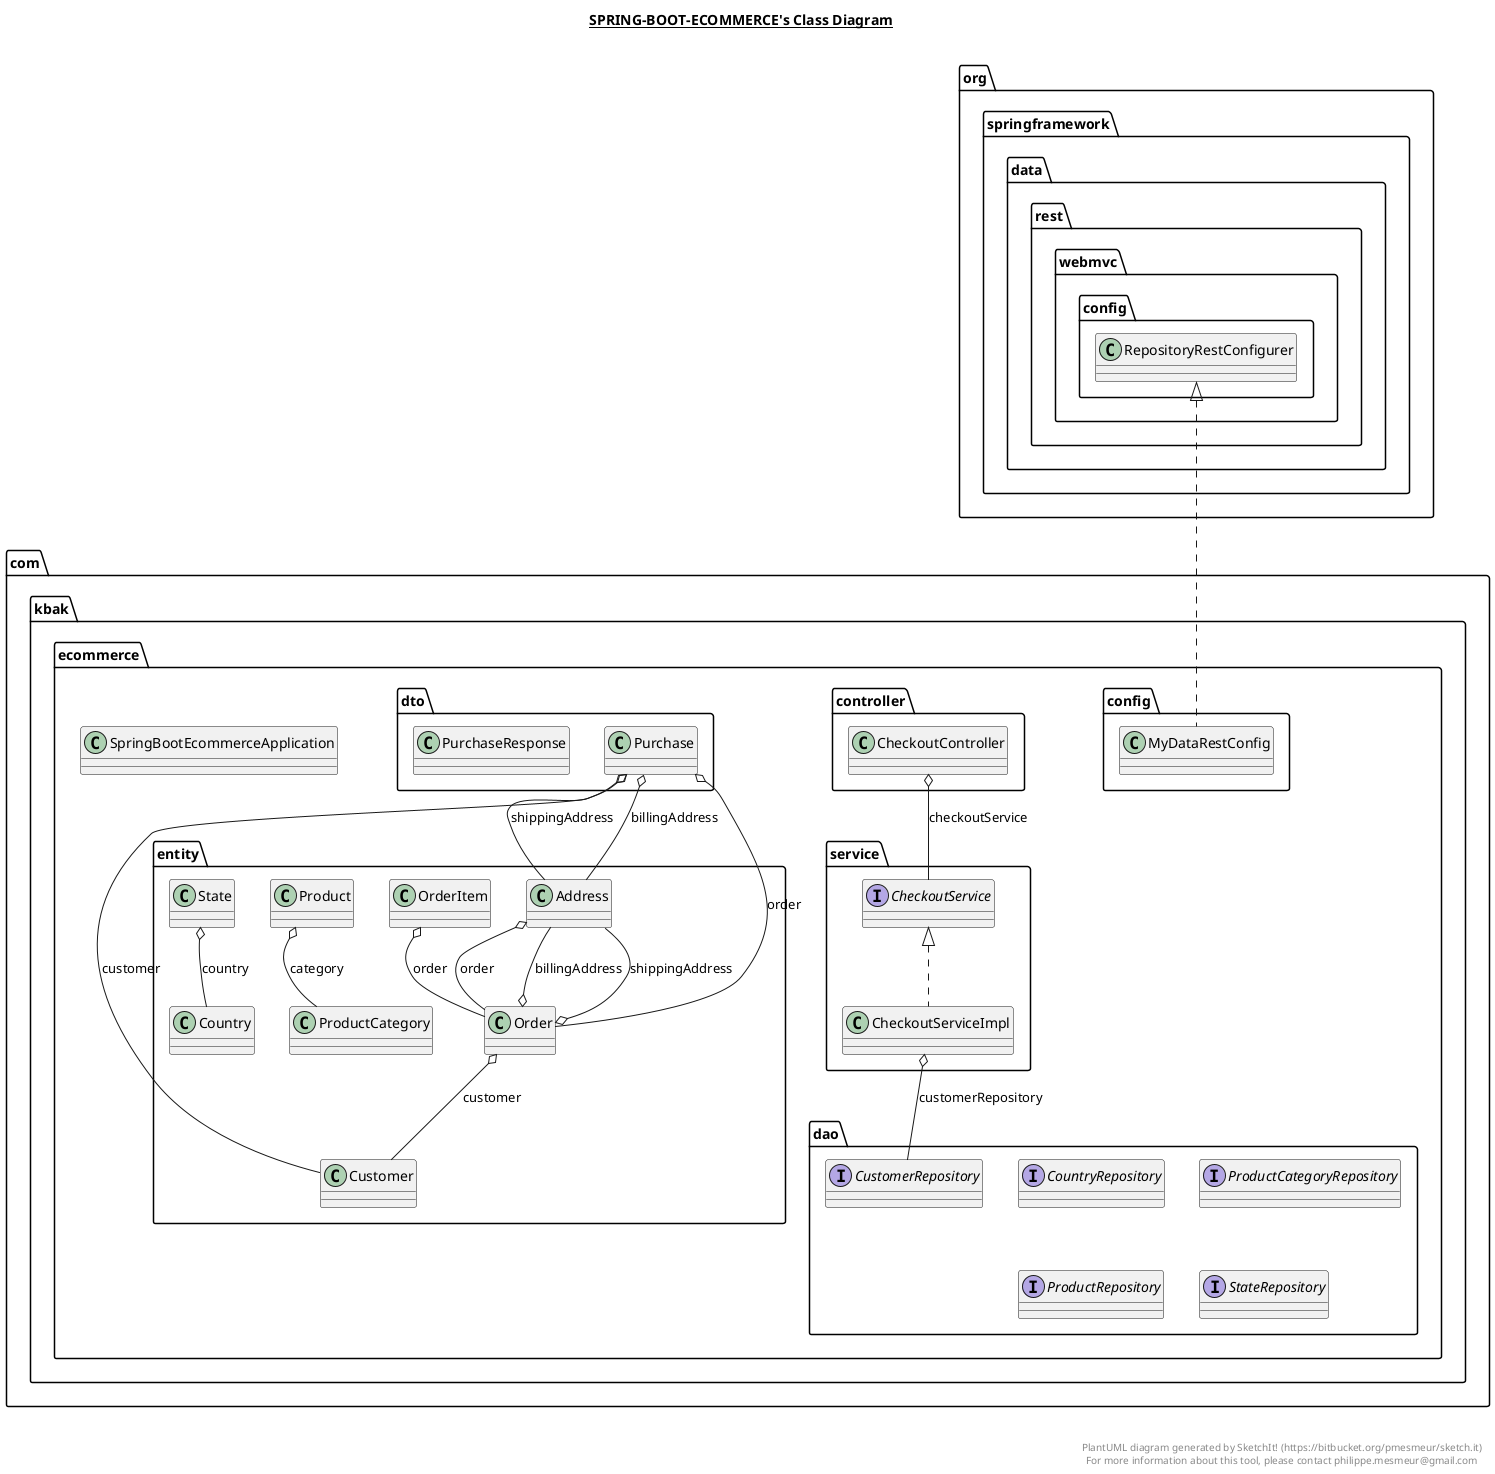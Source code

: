 @startuml

title __SPRING-BOOT-ECOMMERCE's Class Diagram__\n

  namespace com.kbak.ecommerce {
    class com.kbak.ecommerce.SpringBootEcommerceApplication {
    }
  }
  

  namespace com.kbak.ecommerce {
    namespace config {
      class com.kbak.ecommerce.config.MyDataRestConfig {
      }
    }
  }
  

  namespace com.kbak.ecommerce {
    namespace controller {
      class com.kbak.ecommerce.controller.CheckoutController {
      }
    }
  }
  

  namespace com.kbak.ecommerce {
    namespace dao {
      interface com.kbak.ecommerce.dao.CountryRepository {
      }
    }
  }
  

  namespace com.kbak.ecommerce {
    namespace dao {
      interface com.kbak.ecommerce.dao.CustomerRepository {
      }
    }
  }
  

  namespace com.kbak.ecommerce {
    namespace dao {
      interface com.kbak.ecommerce.dao.ProductCategoryRepository {
      }
    }
  }
  

  namespace com.kbak.ecommerce {
    namespace dao {
      interface com.kbak.ecommerce.dao.ProductRepository {
      }
    }
  }
  

  namespace com.kbak.ecommerce {
    namespace dao {
      interface com.kbak.ecommerce.dao.StateRepository {
      }
    }
  }
  

  namespace com.kbak.ecommerce {
    namespace dto {
      class com.kbak.ecommerce.dto.Purchase {
      }
    }
  }
  

  namespace com.kbak.ecommerce {
    namespace dto {
      class com.kbak.ecommerce.dto.PurchaseResponse {
      }
    }
  }
  

  namespace com.kbak.ecommerce {
    namespace entity {
      class com.kbak.ecommerce.entity.Address {
      }
    }
  }
  

  namespace com.kbak.ecommerce {
    namespace entity {
      class com.kbak.ecommerce.entity.Country {
      }
    }
  }
  

  namespace com.kbak.ecommerce {
    namespace entity {
      class com.kbak.ecommerce.entity.Customer {
      }
    }
  }
  

  namespace com.kbak.ecommerce {
    namespace entity {
      class com.kbak.ecommerce.entity.Order {
      }
    }
  }
  

  namespace com.kbak.ecommerce {
    namespace entity {
      class com.kbak.ecommerce.entity.OrderItem {
      }
    }
  }
  

  namespace com.kbak.ecommerce {
    namespace entity {
      class com.kbak.ecommerce.entity.Product {
      }
    }
  }
  

  namespace com.kbak.ecommerce {
    namespace entity {
      class com.kbak.ecommerce.entity.ProductCategory {
      }
    }
  }
  

  namespace com.kbak.ecommerce {
    namespace entity {
      class com.kbak.ecommerce.entity.State {
      }
    }
  }
  

  namespace com.kbak.ecommerce {
    namespace service {
      interface com.kbak.ecommerce.service.CheckoutService {
      }
    }
  }
  

  namespace com.kbak.ecommerce {
    namespace service {
      class com.kbak.ecommerce.service.CheckoutServiceImpl {
      }
    }
  }
  

  com.kbak.ecommerce.config.MyDataRestConfig .up.|> org.springframework.data.rest.webmvc.config.RepositoryRestConfigurer
  com.kbak.ecommerce.controller.CheckoutController o-- com.kbak.ecommerce.service.CheckoutService : checkoutService
  com.kbak.ecommerce.dto.Purchase o-- com.kbak.ecommerce.entity.Address : billingAddress
  com.kbak.ecommerce.dto.Purchase o-- com.kbak.ecommerce.entity.Customer : customer
  com.kbak.ecommerce.dto.Purchase o-- com.kbak.ecommerce.entity.Order : order
  com.kbak.ecommerce.dto.Purchase o-- com.kbak.ecommerce.entity.Address : shippingAddress
  com.kbak.ecommerce.entity.Address o-- com.kbak.ecommerce.entity.Order : order
  com.kbak.ecommerce.entity.Order o-- com.kbak.ecommerce.entity.Address : billingAddress
  com.kbak.ecommerce.entity.Order o-- com.kbak.ecommerce.entity.Customer : customer
  com.kbak.ecommerce.entity.Order o-- com.kbak.ecommerce.entity.Address : shippingAddress
  com.kbak.ecommerce.entity.OrderItem o-- com.kbak.ecommerce.entity.Order : order
  com.kbak.ecommerce.entity.Product o-- com.kbak.ecommerce.entity.ProductCategory : category
  com.kbak.ecommerce.entity.State o-- com.kbak.ecommerce.entity.Country : country
  com.kbak.ecommerce.service.CheckoutServiceImpl .up.|> com.kbak.ecommerce.service.CheckoutService
  com.kbak.ecommerce.service.CheckoutServiceImpl o-- com.kbak.ecommerce.dao.CustomerRepository : customerRepository


right footer


PlantUML diagram generated by SketchIt! (https://bitbucket.org/pmesmeur/sketch.it)
For more information about this tool, please contact philippe.mesmeur@gmail.com
endfooter

@enduml
